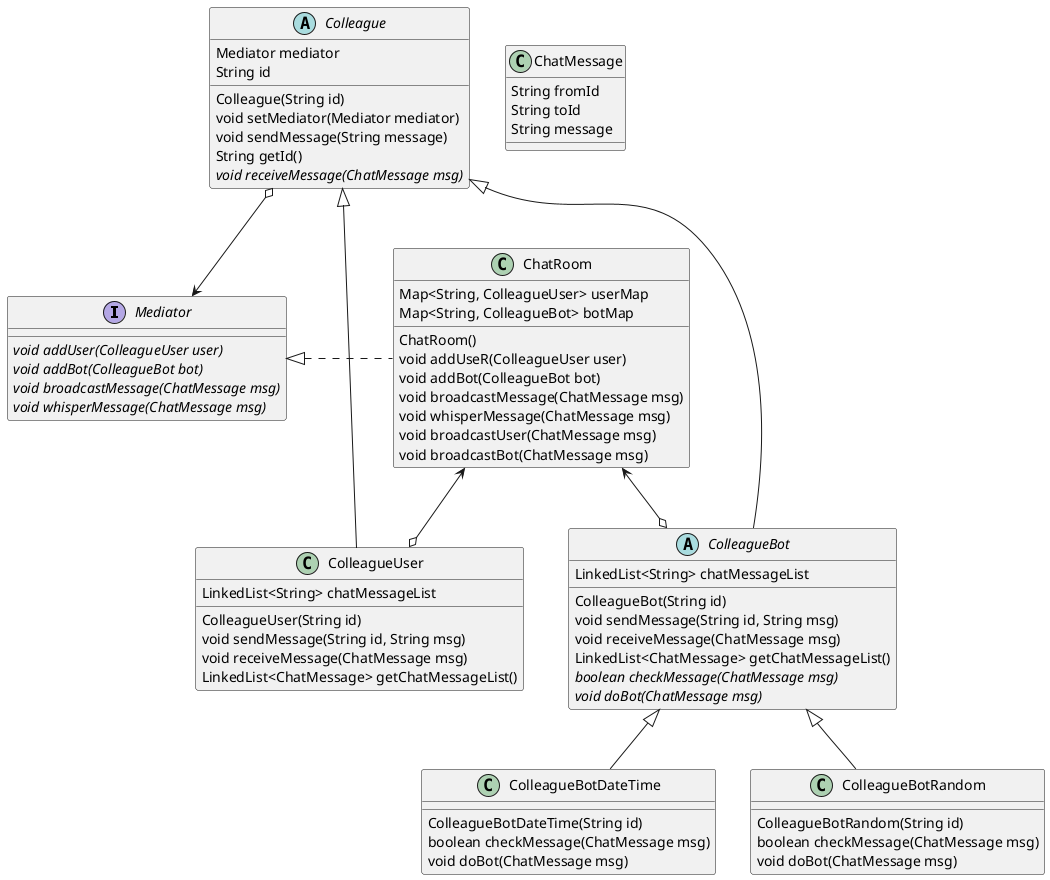 @startuml

interface Mediator {
	{abstract} void addUser(ColleagueUser user)
	{abstract} void addBot(ColleagueBot bot)
	{abstract} void broadcastMessage(ChatMessage msg)
	{abstract} void whisperMessage(ChatMessage msg)
}

class ChatRoom {
	Map<String, ColleagueUser> userMap
	Map<String, ColleagueBot> botMap

	ChatRoom()
	void addUseR(ColleagueUser user)
	void addBot(ColleagueBot bot)
	void broadcastMessage(ChatMessage msg)
	void whisperMessage(ChatMessage msg)
	void broadcastUser(ChatMessage msg)
	void broadcastBot(ChatMessage msg)
}

abstract class Colleague {
	Mediator mediator
	String id

	Colleague(String id)
	void setMediator(Mediator mediator)
	void sendMessage(String message)
	String getId()
	{abstract} void receiveMessage(ChatMessage msg)
}

class ColleagueUser {
	LinkedList<String> chatMessageList

	ColleagueUser(String id)
	void sendMessage(String id, String msg)
	void receiveMessage(ChatMessage msg)
	LinkedList<ChatMessage> getChatMessageList()
}

abstract class ColleagueBot {
	LinkedList<String> chatMessageList

	ColleagueBot(String id)
	void sendMessage(String id, String msg)
	void receiveMessage(ChatMessage msg)
	LinkedList<ChatMessage> getChatMessageList()
	{abstract} boolean checkMessage(ChatMessage msg)
	{abstract} void doBot(ChatMessage msg)
}

class ColleagueBotDateTime {
	ColleagueBotDateTime(String id)
	boolean checkMessage(ChatMessage msg)
	void doBot(ChatMessage msg)
}

class ColleagueBotRandom {
	ColleagueBotRandom(String id)
	boolean checkMessage(ChatMessage msg)
	void doBot(ChatMessage msg)
}

class ChatMessage {
	String fromId
	String toId
	String message
}

Mediator <|.right. ChatRoom
Mediator <-up-o Colleague

Colleague <|-- ColleagueUser
Colleague <|-- ColleagueBot
ColleagueBot <|-- ColleagueBotDateTime
ColleagueBot <|-- ColleagueBotRandom

ChatRoom <--o ColleagueUser
ChatRoom <--o ColleagueBot


@enduml